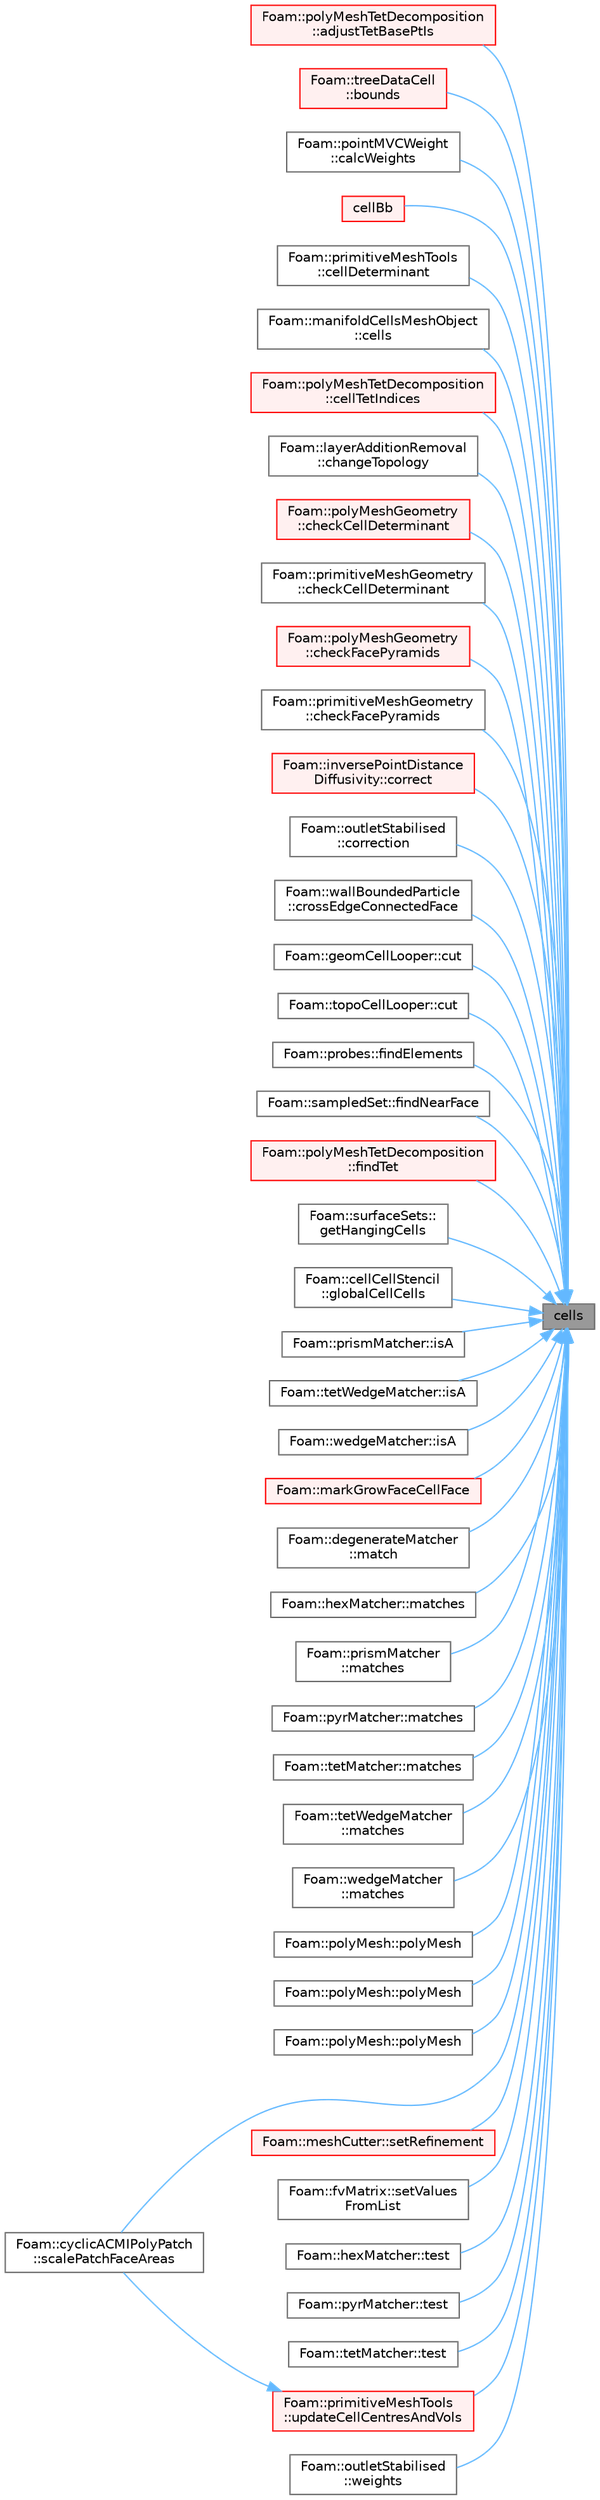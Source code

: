 digraph "cells"
{
 // LATEX_PDF_SIZE
  bgcolor="transparent";
  edge [fontname=Helvetica,fontsize=10,labelfontname=Helvetica,labelfontsize=10];
  node [fontname=Helvetica,fontsize=10,shape=box,height=0.2,width=0.4];
  rankdir="RL";
  Node1 [id="Node000001",label="cells",height=0.2,width=0.4,color="gray40", fillcolor="grey60", style="filled", fontcolor="black",tooltip=" "];
  Node1 -> Node2 [id="edge1_Node000001_Node000002",dir="back",color="steelblue1",style="solid",tooltip=" "];
  Node2 [id="Node000002",label="Foam::polyMeshTetDecomposition\l::adjustTetBasePtIs",height=0.2,width=0.4,color="red", fillcolor="#FFF0F0", style="filled",URL="$classFoam_1_1polyMeshTetDecomposition.html#a6a2ab02aef63d588b91e7c26706186b7",tooltip=" "];
  Node1 -> Node4 [id="edge2_Node000001_Node000004",dir="back",color="steelblue1",style="solid",tooltip=" "];
  Node4 [id="Node000004",label="Foam::treeDataCell\l::bounds",height=0.2,width=0.4,color="red", fillcolor="#FFF0F0", style="filled",URL="$classFoam_1_1treeDataCell.html#ac344b939d2828cc8626e3d5b43bf8000",tooltip=" "];
  Node1 -> Node6 [id="edge3_Node000001_Node000006",dir="back",color="steelblue1",style="solid",tooltip=" "];
  Node6 [id="Node000006",label="Foam::pointMVCWeight\l::calcWeights",height=0.2,width=0.4,color="grey40", fillcolor="white", style="filled",URL="$classFoam_1_1pointMVCWeight.html#afa3e62c189547b399e9d79cce961576d",tooltip=" "];
  Node1 -> Node7 [id="edge4_Node000001_Node000007",dir="back",color="steelblue1",style="solid",tooltip=" "];
  Node7 [id="Node000007",label="cellBb",height=0.2,width=0.4,color="red", fillcolor="#FFF0F0", style="filled",URL="$classFoam_1_1primitiveMesh.html#acc6d1ae147bc8e7b28ba5ee2a121781a",tooltip=" "];
  Node1 -> Node9 [id="edge5_Node000001_Node000009",dir="back",color="steelblue1",style="solid",tooltip=" "];
  Node9 [id="Node000009",label="Foam::primitiveMeshTools\l::cellDeterminant",height=0.2,width=0.4,color="grey40", fillcolor="white", style="filled",URL="$classFoam_1_1primitiveMeshTools.html#a5f905e6a535aa07983757a63e487b596",tooltip=" "];
  Node1 -> Node10 [id="edge6_Node000001_Node000010",dir="back",color="steelblue1",style="solid",tooltip=" "];
  Node10 [id="Node000010",label="Foam::manifoldCellsMeshObject\l::cells",height=0.2,width=0.4,color="grey40", fillcolor="white", style="filled",URL="$classFoam_1_1manifoldCellsMeshObject.html#af19bf800d725a623c7b1d0101d65e7d3",tooltip=" "];
  Node1 -> Node11 [id="edge7_Node000001_Node000011",dir="back",color="steelblue1",style="solid",tooltip=" "];
  Node11 [id="Node000011",label="Foam::polyMeshTetDecomposition\l::cellTetIndices",height=0.2,width=0.4,color="red", fillcolor="#FFF0F0", style="filled",URL="$classFoam_1_1polyMeshTetDecomposition.html#a2367ee2c1f7122a5fad6f4af3cbeb6c9",tooltip=" "];
  Node1 -> Node20 [id="edge8_Node000001_Node000020",dir="back",color="steelblue1",style="solid",tooltip=" "];
  Node20 [id="Node000020",label="Foam::layerAdditionRemoval\l::changeTopology",height=0.2,width=0.4,color="grey40", fillcolor="white", style="filled",URL="$classFoam_1_1layerAdditionRemoval.html#a837dedbb253fe1b4140e2fc1112e95e9",tooltip=" "];
  Node1 -> Node21 [id="edge9_Node000001_Node000021",dir="back",color="steelblue1",style="solid",tooltip=" "];
  Node21 [id="Node000021",label="Foam::polyMeshGeometry\l::checkCellDeterminant",height=0.2,width=0.4,color="red", fillcolor="#FFF0F0", style="filled",URL="$classFoam_1_1polyMeshGeometry.html#af0c7e937ce83711247f5519b530eb868",tooltip=" "];
  Node1 -> Node23 [id="edge10_Node000001_Node000023",dir="back",color="steelblue1",style="solid",tooltip=" "];
  Node23 [id="Node000023",label="Foam::primitiveMeshGeometry\l::checkCellDeterminant",height=0.2,width=0.4,color="grey40", fillcolor="white", style="filled",URL="$classFoam_1_1primitiveMeshGeometry.html#a86702a579f7fe69fb82f0933e27edabd",tooltip=" "];
  Node1 -> Node24 [id="edge11_Node000001_Node000024",dir="back",color="steelblue1",style="solid",tooltip=" "];
  Node24 [id="Node000024",label="Foam::polyMeshGeometry\l::checkFacePyramids",height=0.2,width=0.4,color="red", fillcolor="#FFF0F0", style="filled",URL="$classFoam_1_1polyMeshGeometry.html#a185c3013142ff3facc41b31d9beef53a",tooltip=" "];
  Node1 -> Node25 [id="edge12_Node000001_Node000025",dir="back",color="steelblue1",style="solid",tooltip=" "];
  Node25 [id="Node000025",label="Foam::primitiveMeshGeometry\l::checkFacePyramids",height=0.2,width=0.4,color="grey40", fillcolor="white", style="filled",URL="$classFoam_1_1primitiveMeshGeometry.html#ad90dd781f10ef81bbfefbe0b9b8fe46e",tooltip=" "];
  Node1 -> Node26 [id="edge13_Node000001_Node000026",dir="back",color="steelblue1",style="solid",tooltip=" "];
  Node26 [id="Node000026",label="Foam::inversePointDistance\lDiffusivity::correct",height=0.2,width=0.4,color="red", fillcolor="#FFF0F0", style="filled",URL="$classFoam_1_1inversePointDistanceDiffusivity.html#a3ae44b28050c3aa494c1d8e18cf618c1",tooltip=" "];
  Node1 -> Node28 [id="edge14_Node000001_Node000028",dir="back",color="steelblue1",style="solid",tooltip=" "];
  Node28 [id="Node000028",label="Foam::outletStabilised\l::correction",height=0.2,width=0.4,color="grey40", fillcolor="white", style="filled",URL="$classFoam_1_1outletStabilised.html#a9c79cff1f5952f2e865730d39bf9b2fe",tooltip=" "];
  Node1 -> Node29 [id="edge15_Node000001_Node000029",dir="back",color="steelblue1",style="solid",tooltip=" "];
  Node29 [id="Node000029",label="Foam::wallBoundedParticle\l::crossEdgeConnectedFace",height=0.2,width=0.4,color="grey40", fillcolor="white", style="filled",URL="$classFoam_1_1wallBoundedParticle.html#ac179e5f9d570da13a9dc93073d3640d4",tooltip=" "];
  Node1 -> Node30 [id="edge16_Node000001_Node000030",dir="back",color="steelblue1",style="solid",tooltip=" "];
  Node30 [id="Node000030",label="Foam::geomCellLooper::cut",height=0.2,width=0.4,color="grey40", fillcolor="white", style="filled",URL="$classFoam_1_1geomCellLooper.html#a9fefde55fc93b9e9f0320e02da054c64",tooltip=" "];
  Node1 -> Node31 [id="edge17_Node000001_Node000031",dir="back",color="steelblue1",style="solid",tooltip=" "];
  Node31 [id="Node000031",label="Foam::topoCellLooper::cut",height=0.2,width=0.4,color="grey40", fillcolor="white", style="filled",URL="$classFoam_1_1topoCellLooper.html#aa1626fec2bbc271e971cdf7baab8f534",tooltip=" "];
  Node1 -> Node32 [id="edge18_Node000001_Node000032",dir="back",color="steelblue1",style="solid",tooltip=" "];
  Node32 [id="Node000032",label="Foam::probes::findElements",height=0.2,width=0.4,color="grey40", fillcolor="white", style="filled",URL="$classFoam_1_1probes.html#a4961d45d71fc3e82730510a628ddef80",tooltip=" "];
  Node1 -> Node33 [id="edge19_Node000001_Node000033",dir="back",color="steelblue1",style="solid",tooltip=" "];
  Node33 [id="Node000033",label="Foam::sampledSet::findNearFace",height=0.2,width=0.4,color="grey40", fillcolor="white", style="filled",URL="$classFoam_1_1sampledSet.html#af88d917871e6676a01bc923827dc686f",tooltip=" "];
  Node1 -> Node34 [id="edge20_Node000001_Node000034",dir="back",color="steelblue1",style="solid",tooltip=" "];
  Node34 [id="Node000034",label="Foam::polyMeshTetDecomposition\l::findTet",height=0.2,width=0.4,color="red", fillcolor="#FFF0F0", style="filled",URL="$classFoam_1_1polyMeshTetDecomposition.html#a336110501f5915673070727c2b9cefc1",tooltip=" "];
  Node1 -> Node37 [id="edge21_Node000001_Node000037",dir="back",color="steelblue1",style="solid",tooltip=" "];
  Node37 [id="Node000037",label="Foam::surfaceSets::\lgetHangingCells",height=0.2,width=0.4,color="grey40", fillcolor="white", style="filled",URL="$classFoam_1_1surfaceSets.html#a132f4892a58ea8f9478b78c38c9747d7",tooltip=" "];
  Node1 -> Node38 [id="edge22_Node000001_Node000038",dir="back",color="steelblue1",style="solid",tooltip=" "];
  Node38 [id="Node000038",label="Foam::cellCellStencil\l::globalCellCells",height=0.2,width=0.4,color="grey40", fillcolor="white", style="filled",URL="$classFoam_1_1cellCellStencil.html#ae7d08e47cf25c7ef71eb460dc6917782",tooltip=" "];
  Node1 -> Node39 [id="edge23_Node000001_Node000039",dir="back",color="steelblue1",style="solid",tooltip=" "];
  Node39 [id="Node000039",label="Foam::prismMatcher::isA",height=0.2,width=0.4,color="grey40", fillcolor="white", style="filled",URL="$classFoam_1_1prismMatcher.html#a48f87470f65d5c2d0ed58af8637d33ee",tooltip=" "];
  Node1 -> Node40 [id="edge24_Node000001_Node000040",dir="back",color="steelblue1",style="solid",tooltip=" "];
  Node40 [id="Node000040",label="Foam::tetWedgeMatcher::isA",height=0.2,width=0.4,color="grey40", fillcolor="white", style="filled",URL="$classFoam_1_1tetWedgeMatcher.html#a48f87470f65d5c2d0ed58af8637d33ee",tooltip=" "];
  Node1 -> Node41 [id="edge25_Node000001_Node000041",dir="back",color="steelblue1",style="solid",tooltip=" "];
  Node41 [id="Node000041",label="Foam::wedgeMatcher::isA",height=0.2,width=0.4,color="grey40", fillcolor="white", style="filled",URL="$classFoam_1_1wedgeMatcher.html#a48f87470f65d5c2d0ed58af8637d33ee",tooltip=" "];
  Node1 -> Node42 [id="edge26_Node000001_Node000042",dir="back",color="steelblue1",style="solid",tooltip=" "];
  Node42 [id="Node000042",label="Foam::markGrowFaceCellFace",height=0.2,width=0.4,color="red", fillcolor="#FFF0F0", style="filled",URL="$namespaceFoam.html#ac2e32785189a719a9c5e0beea39b1d14",tooltip=" "];
  Node1 -> Node46 [id="edge27_Node000001_Node000046",dir="back",color="steelblue1",style="solid",tooltip=" "];
  Node46 [id="Node000046",label="Foam::degenerateMatcher\l::match",height=0.2,width=0.4,color="grey40", fillcolor="white", style="filled",URL="$classFoam_1_1degenerateMatcher.html#a860763a55ef6136138f6ad5bef8dcb0c",tooltip=" "];
  Node1 -> Node47 [id="edge28_Node000001_Node000047",dir="back",color="steelblue1",style="solid",tooltip=" "];
  Node47 [id="Node000047",label="Foam::hexMatcher::matches",height=0.2,width=0.4,color="grey40", fillcolor="white", style="filled",URL="$classFoam_1_1hexMatcher.html#a42d82bf0cc1e88ef9cbfc8d7eea07e8d",tooltip=" "];
  Node1 -> Node48 [id="edge29_Node000001_Node000048",dir="back",color="steelblue1",style="solid",tooltip=" "];
  Node48 [id="Node000048",label="Foam::prismMatcher\l::matches",height=0.2,width=0.4,color="grey40", fillcolor="white", style="filled",URL="$classFoam_1_1prismMatcher.html#a42d82bf0cc1e88ef9cbfc8d7eea07e8d",tooltip=" "];
  Node1 -> Node49 [id="edge30_Node000001_Node000049",dir="back",color="steelblue1",style="solid",tooltip=" "];
  Node49 [id="Node000049",label="Foam::pyrMatcher::matches",height=0.2,width=0.4,color="grey40", fillcolor="white", style="filled",URL="$classFoam_1_1pyrMatcher.html#a42d82bf0cc1e88ef9cbfc8d7eea07e8d",tooltip=" "];
  Node1 -> Node50 [id="edge31_Node000001_Node000050",dir="back",color="steelblue1",style="solid",tooltip=" "];
  Node50 [id="Node000050",label="Foam::tetMatcher::matches",height=0.2,width=0.4,color="grey40", fillcolor="white", style="filled",URL="$classFoam_1_1tetMatcher.html#a42d82bf0cc1e88ef9cbfc8d7eea07e8d",tooltip=" "];
  Node1 -> Node51 [id="edge32_Node000001_Node000051",dir="back",color="steelblue1",style="solid",tooltip=" "];
  Node51 [id="Node000051",label="Foam::tetWedgeMatcher\l::matches",height=0.2,width=0.4,color="grey40", fillcolor="white", style="filled",URL="$classFoam_1_1tetWedgeMatcher.html#a42d82bf0cc1e88ef9cbfc8d7eea07e8d",tooltip=" "];
  Node1 -> Node52 [id="edge33_Node000001_Node000052",dir="back",color="steelblue1",style="solid",tooltip=" "];
  Node52 [id="Node000052",label="Foam::wedgeMatcher\l::matches",height=0.2,width=0.4,color="grey40", fillcolor="white", style="filled",URL="$classFoam_1_1wedgeMatcher.html#a42d82bf0cc1e88ef9cbfc8d7eea07e8d",tooltip=" "];
  Node1 -> Node53 [id="edge34_Node000001_Node000053",dir="back",color="steelblue1",style="solid",tooltip=" "];
  Node53 [id="Node000053",label="Foam::polyMesh::polyMesh",height=0.2,width=0.4,color="grey40", fillcolor="white", style="filled",URL="$classFoam_1_1polyMesh.html#a7131deb453f011fbed0b7c7eb15f53be",tooltip=" "];
  Node1 -> Node54 [id="edge35_Node000001_Node000054",dir="back",color="steelblue1",style="solid",tooltip=" "];
  Node54 [id="Node000054",label="Foam::polyMesh::polyMesh",height=0.2,width=0.4,color="grey40", fillcolor="white", style="filled",URL="$classFoam_1_1polyMesh.html#a142ff520cb07aeb0bc26a9f29adf95a7",tooltip=" "];
  Node1 -> Node55 [id="edge36_Node000001_Node000055",dir="back",color="steelblue1",style="solid",tooltip=" "];
  Node55 [id="Node000055",label="Foam::polyMesh::polyMesh",height=0.2,width=0.4,color="grey40", fillcolor="white", style="filled",URL="$classFoam_1_1polyMesh.html#a27e817cb247892758bdb807705f5bd3b",tooltip=" "];
  Node1 -> Node56 [id="edge37_Node000001_Node000056",dir="back",color="steelblue1",style="solid",tooltip=" "];
  Node56 [id="Node000056",label="Foam::cyclicACMIPolyPatch\l::scalePatchFaceAreas",height=0.2,width=0.4,color="grey40", fillcolor="white", style="filled",URL="$classFoam_1_1cyclicACMIPolyPatch.html#a7baf66ef91d29d9840434915b1c1e721",tooltip=" "];
  Node1 -> Node57 [id="edge38_Node000001_Node000057",dir="back",color="steelblue1",style="solid",tooltip=" "];
  Node57 [id="Node000057",label="Foam::meshCutter::setRefinement",height=0.2,width=0.4,color="red", fillcolor="#FFF0F0", style="filled",URL="$classFoam_1_1meshCutter.html#ad6964ecaeb84631835d8a4e51bf706bb",tooltip=" "];
  Node1 -> Node59 [id="edge39_Node000001_Node000059",dir="back",color="steelblue1",style="solid",tooltip=" "];
  Node59 [id="Node000059",label="Foam::fvMatrix::setValues\lFromList",height=0.2,width=0.4,color="grey40", fillcolor="white", style="filled",URL="$classFoam_1_1fvMatrix.html#af1fe23f90d5fee6759a1cb238405e9bb",tooltip=" "];
  Node1 -> Node60 [id="edge40_Node000001_Node000060",dir="back",color="steelblue1",style="solid",tooltip=" "];
  Node60 [id="Node000060",label="Foam::hexMatcher::test",height=0.2,width=0.4,color="grey40", fillcolor="white", style="filled",URL="$classFoam_1_1hexMatcher.html#a522be7ac931764246a5f0cacc8554dc0",tooltip=" "];
  Node1 -> Node61 [id="edge41_Node000001_Node000061",dir="back",color="steelblue1",style="solid",tooltip=" "];
  Node61 [id="Node000061",label="Foam::pyrMatcher::test",height=0.2,width=0.4,color="grey40", fillcolor="white", style="filled",URL="$classFoam_1_1pyrMatcher.html#a522be7ac931764246a5f0cacc8554dc0",tooltip=" "];
  Node1 -> Node62 [id="edge42_Node000001_Node000062",dir="back",color="steelblue1",style="solid",tooltip=" "];
  Node62 [id="Node000062",label="Foam::tetMatcher::test",height=0.2,width=0.4,color="grey40", fillcolor="white", style="filled",URL="$classFoam_1_1tetMatcher.html#a522be7ac931764246a5f0cacc8554dc0",tooltip=" "];
  Node1 -> Node63 [id="edge43_Node000001_Node000063",dir="back",color="steelblue1",style="solid",tooltip=" "];
  Node63 [id="Node000063",label="Foam::primitiveMeshTools\l::updateCellCentresAndVols",height=0.2,width=0.4,color="red", fillcolor="#FFF0F0", style="filled",URL="$classFoam_1_1primitiveMeshTools.html#a533881e947f75ee9f8c66984d9a32a2b",tooltip=" "];
  Node63 -> Node56 [id="edge44_Node000063_Node000056",dir="back",color="steelblue1",style="solid",tooltip=" "];
  Node1 -> Node65 [id="edge45_Node000001_Node000065",dir="back",color="steelblue1",style="solid",tooltip=" "];
  Node65 [id="Node000065",label="Foam::outletStabilised\l::weights",height=0.2,width=0.4,color="grey40", fillcolor="white", style="filled",URL="$classFoam_1_1outletStabilised.html#a714f951f747788eab2252ad315bb0d4f",tooltip=" "];
}
